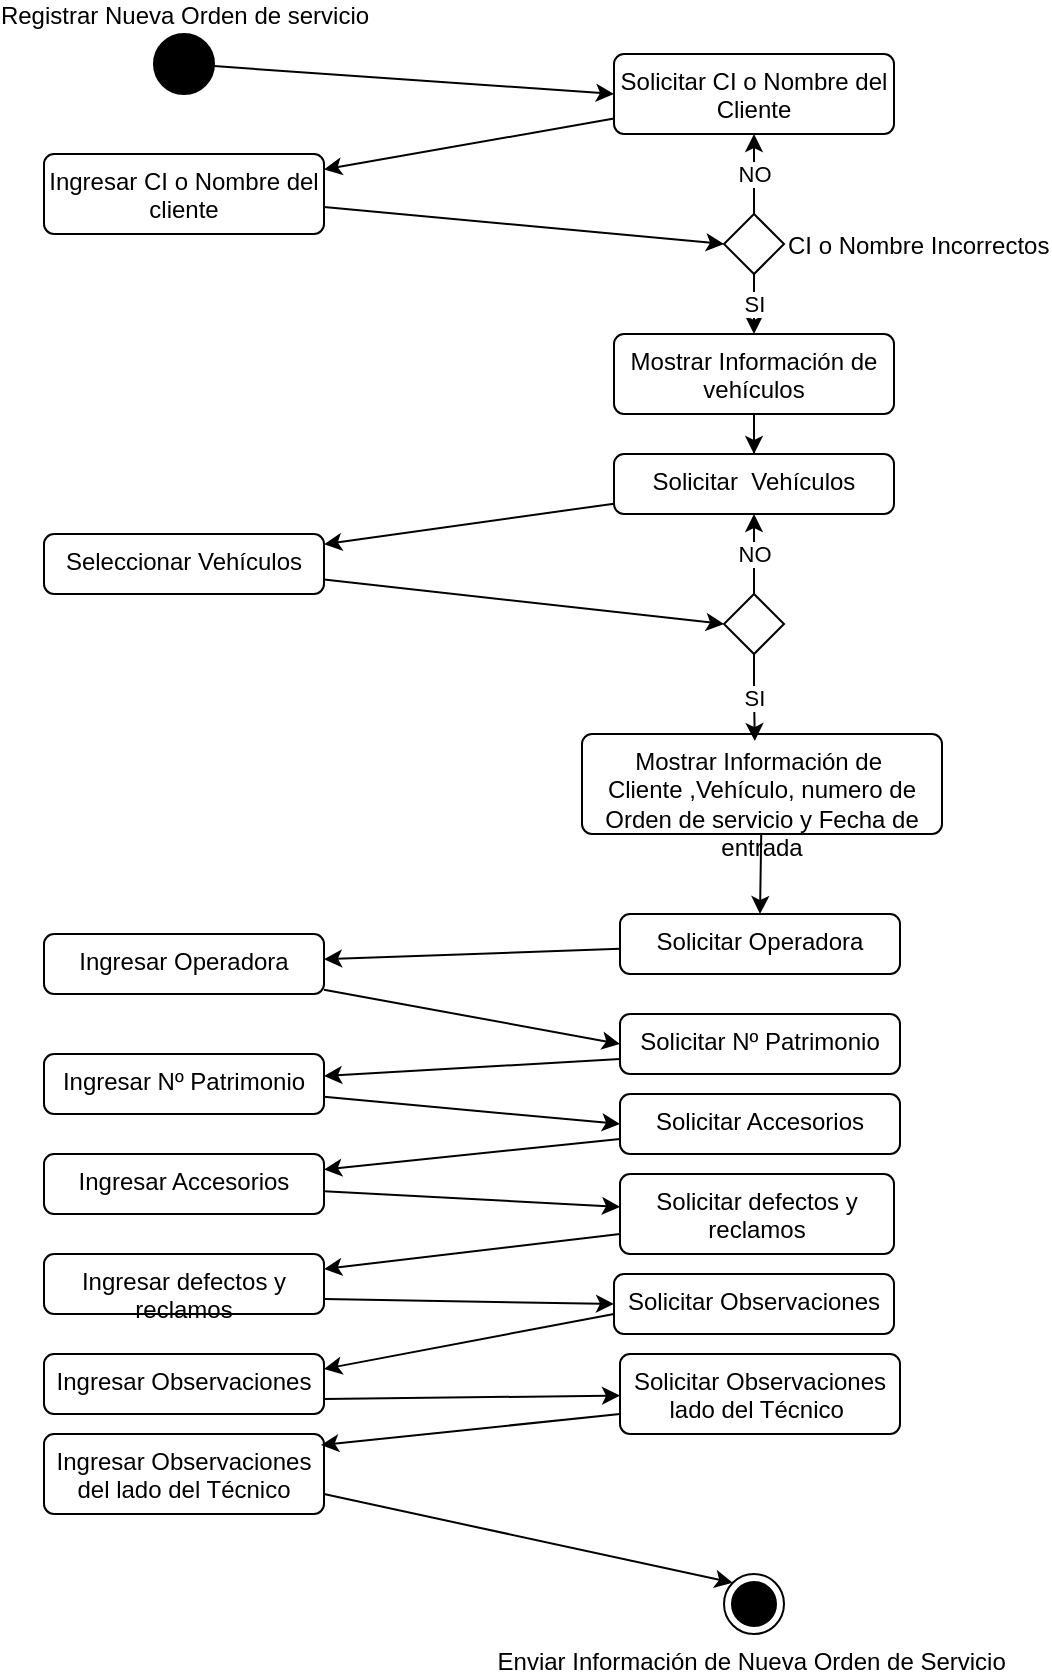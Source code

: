 <mxfile version="28.1.1">
  <diagram name="Página-1" id="O258Eay5o-C_NFkbpCgu">
    <mxGraphModel dx="1665" dy="831" grid="1" gridSize="10" guides="1" tooltips="1" connect="1" arrows="1" fold="1" page="1" pageScale="1" pageWidth="827" pageHeight="1169" math="0" shadow="0">
      <root>
        <mxCell id="0" />
        <mxCell id="1" parent="0" />
        <mxCell id="u1WtRKhbPg-GGj4fc1lE-1" value="Enviar Información de Nueva Orden de Servicio&amp;nbsp;" style="ellipse;html=1;shape=endState;fillColor=strokeColor;labelPosition=center;verticalLabelPosition=bottom;align=center;verticalAlign=top;" vertex="1" parent="1">
          <mxGeometry x="580" y="920" width="30" height="30" as="geometry" />
        </mxCell>
        <mxCell id="u1WtRKhbPg-GGj4fc1lE-2" style="rounded=0;orthogonalLoop=1;jettySize=auto;html=1;" edge="1" parent="1" source="u1WtRKhbPg-GGj4fc1lE-3" target="u1WtRKhbPg-GGj4fc1lE-10">
          <mxGeometry relative="1" as="geometry" />
        </mxCell>
        <mxCell id="u1WtRKhbPg-GGj4fc1lE-3" value="&lt;font style=&quot;vertical-align: inherit;&quot;&gt;&lt;font style=&quot;vertical-align: inherit;&quot;&gt;Solicitar CI o Nombre del Cliente&lt;/font&gt;&lt;/font&gt;" style="html=1;align=center;verticalAlign=top;rounded=1;absoluteArcSize=1;arcSize=10;dashed=0;whiteSpace=wrap;" vertex="1" parent="1">
          <mxGeometry x="525" y="160" width="140" height="40" as="geometry" />
        </mxCell>
        <mxCell id="u1WtRKhbPg-GGj4fc1lE-4" style="rounded=0;orthogonalLoop=1;jettySize=auto;html=1;entryX=0;entryY=0.5;entryDx=0;entryDy=0;" edge="1" parent="1" source="u1WtRKhbPg-GGj4fc1lE-5" target="u1WtRKhbPg-GGj4fc1lE-3">
          <mxGeometry relative="1" as="geometry" />
        </mxCell>
        <mxCell id="u1WtRKhbPg-GGj4fc1lE-5" value="Registrar Nueva Orden de servicio" style="ellipse;fillColor=strokeColor;html=1;labelPosition=center;verticalLabelPosition=top;align=center;verticalAlign=bottom;" vertex="1" parent="1">
          <mxGeometry x="295" y="150" width="30" height="30" as="geometry" />
        </mxCell>
        <mxCell id="u1WtRKhbPg-GGj4fc1lE-6" value="NO" style="edgeStyle=orthogonalEdgeStyle;rounded=0;orthogonalLoop=1;jettySize=auto;html=1;entryX=0.5;entryY=1;entryDx=0;entryDy=0;" edge="1" parent="1" source="u1WtRKhbPg-GGj4fc1lE-8" target="u1WtRKhbPg-GGj4fc1lE-3">
          <mxGeometry relative="1" as="geometry" />
        </mxCell>
        <mxCell id="u1WtRKhbPg-GGj4fc1lE-7" value="SI" style="edgeStyle=orthogonalEdgeStyle;rounded=0;orthogonalLoop=1;jettySize=auto;html=1;entryX=0.5;entryY=0;entryDx=0;entryDy=0;" edge="1" parent="1" source="u1WtRKhbPg-GGj4fc1lE-8" target="u1WtRKhbPg-GGj4fc1lE-12">
          <mxGeometry x="0.4" relative="1" as="geometry">
            <mxPoint x="595" y="310" as="targetPoint" />
            <mxPoint as="offset" />
          </mxGeometry>
        </mxCell>
        <mxCell id="u1WtRKhbPg-GGj4fc1lE-8" value="CI o Nombre Incorrectos" style="rhombus;labelPosition=right;verticalLabelPosition=middle;align=left;verticalAlign=middle;" vertex="1" parent="1">
          <mxGeometry x="580" y="240" width="30" height="30" as="geometry" />
        </mxCell>
        <mxCell id="u1WtRKhbPg-GGj4fc1lE-9" style="rounded=0;orthogonalLoop=1;jettySize=auto;html=1;entryX=0;entryY=0.5;entryDx=0;entryDy=0;" edge="1" parent="1" source="u1WtRKhbPg-GGj4fc1lE-10" target="u1WtRKhbPg-GGj4fc1lE-8">
          <mxGeometry relative="1" as="geometry" />
        </mxCell>
        <mxCell id="u1WtRKhbPg-GGj4fc1lE-10" value="Ingresar CI o Nombre del cliente" style="html=1;align=center;verticalAlign=top;rounded=1;absoluteArcSize=1;arcSize=10;dashed=0;whiteSpace=wrap;" vertex="1" parent="1">
          <mxGeometry x="240" y="210" width="140" height="40" as="geometry" />
        </mxCell>
        <mxCell id="u1WtRKhbPg-GGj4fc1lE-11" style="edgeStyle=orthogonalEdgeStyle;rounded=0;orthogonalLoop=1;jettySize=auto;html=1;" edge="1" parent="1" source="u1WtRKhbPg-GGj4fc1lE-12" target="u1WtRKhbPg-GGj4fc1lE-14">
          <mxGeometry relative="1" as="geometry" />
        </mxCell>
        <mxCell id="u1WtRKhbPg-GGj4fc1lE-12" value="&lt;font style=&quot;vertical-align: inherit;&quot;&gt;&lt;font style=&quot;vertical-align: inherit;&quot;&gt;Mostrar Información de vehículos&lt;/font&gt;&lt;/font&gt;" style="html=1;align=center;verticalAlign=top;rounded=1;absoluteArcSize=1;arcSize=10;dashed=0;whiteSpace=wrap;" vertex="1" parent="1">
          <mxGeometry x="525" y="300" width="140" height="40" as="geometry" />
        </mxCell>
        <mxCell id="u1WtRKhbPg-GGj4fc1lE-13" style="rounded=0;orthogonalLoop=1;jettySize=auto;html=1;" edge="1" parent="1" source="u1WtRKhbPg-GGj4fc1lE-14" target="u1WtRKhbPg-GGj4fc1lE-15">
          <mxGeometry relative="1" as="geometry" />
        </mxCell>
        <mxCell id="u1WtRKhbPg-GGj4fc1lE-14" value="&lt;font style=&quot;vertical-align: inherit;&quot;&gt;&lt;font style=&quot;vertical-align: inherit;&quot;&gt;Solicitar&amp;nbsp; Vehículos&lt;/font&gt;&lt;/font&gt;" style="html=1;align=center;verticalAlign=top;rounded=1;absoluteArcSize=1;arcSize=10;dashed=0;whiteSpace=wrap;" vertex="1" parent="1">
          <mxGeometry x="525" y="360" width="140" height="30" as="geometry" />
        </mxCell>
        <mxCell id="u1WtRKhbPg-GGj4fc1lE-15" value="&lt;font style=&quot;vertical-align: inherit;&quot;&gt;&lt;font style=&quot;vertical-align: inherit;&quot;&gt;Seleccionar Vehículos&lt;/font&gt;&lt;/font&gt;" style="html=1;align=center;verticalAlign=top;rounded=1;absoluteArcSize=1;arcSize=10;dashed=0;whiteSpace=wrap;" vertex="1" parent="1">
          <mxGeometry x="240" y="400" width="140" height="30" as="geometry" />
        </mxCell>
        <mxCell id="u1WtRKhbPg-GGj4fc1lE-16" style="rounded=0;orthogonalLoop=1;jettySize=auto;html=1;entryX=0.5;entryY=0;entryDx=0;entryDy=0;" edge="1" parent="1" source="u1WtRKhbPg-GGj4fc1lE-17" target="u1WtRKhbPg-GGj4fc1lE-19">
          <mxGeometry relative="1" as="geometry" />
        </mxCell>
        <mxCell id="u1WtRKhbPg-GGj4fc1lE-17" value="&lt;font style=&quot;vertical-align: inherit;&quot;&gt;&lt;font style=&quot;vertical-align: inherit;&quot;&gt;Mostrar Información de&amp;nbsp;&lt;/font&gt;&lt;/font&gt;&lt;div&gt;&lt;font style=&quot;vertical-align: inherit;&quot;&gt;&lt;font style=&quot;vertical-align: inherit;&quot;&gt;Cliente ,Vehículo, numero de Orden de servicio y Fecha de entrada&lt;/font&gt;&lt;/font&gt;&lt;/div&gt;" style="html=1;align=center;verticalAlign=top;rounded=1;absoluteArcSize=1;arcSize=10;dashed=0;whiteSpace=wrap;" vertex="1" parent="1">
          <mxGeometry x="509" y="500" width="180" height="50" as="geometry" />
        </mxCell>
        <mxCell id="u1WtRKhbPg-GGj4fc1lE-18" style="rounded=0;orthogonalLoop=1;jettySize=auto;html=1;" edge="1" parent="1" source="u1WtRKhbPg-GGj4fc1lE-19" target="u1WtRKhbPg-GGj4fc1lE-26">
          <mxGeometry relative="1" as="geometry" />
        </mxCell>
        <mxCell id="u1WtRKhbPg-GGj4fc1lE-19" value="Solicitar Operadora" style="html=1;align=center;verticalAlign=top;rounded=1;absoluteArcSize=1;arcSize=10;dashed=0;whiteSpace=wrap;" vertex="1" parent="1">
          <mxGeometry x="528" y="590" width="140" height="30" as="geometry" />
        </mxCell>
        <mxCell id="u1WtRKhbPg-GGj4fc1lE-20" value="Solicitar Nº Patrimonio" style="html=1;align=center;verticalAlign=top;rounded=1;absoluteArcSize=1;arcSize=10;dashed=0;whiteSpace=wrap;" vertex="1" parent="1">
          <mxGeometry x="528" y="640" width="140" height="30" as="geometry" />
        </mxCell>
        <mxCell id="u1WtRKhbPg-GGj4fc1lE-21" value="Solicitar Accesorios" style="html=1;align=center;verticalAlign=top;rounded=1;absoluteArcSize=1;arcSize=10;dashed=0;whiteSpace=wrap;" vertex="1" parent="1">
          <mxGeometry x="528" y="680" width="140" height="30" as="geometry" />
        </mxCell>
        <mxCell id="u1WtRKhbPg-GGj4fc1lE-22" value="Solicitar defectos y reclamos" style="html=1;align=center;verticalAlign=top;rounded=1;absoluteArcSize=1;arcSize=10;dashed=0;whiteSpace=wrap;" vertex="1" parent="1">
          <mxGeometry x="528" y="720" width="137" height="40" as="geometry" />
        </mxCell>
        <mxCell id="u1WtRKhbPg-GGj4fc1lE-23" value="Solicitar Observaciones" style="html=1;align=center;verticalAlign=top;rounded=1;absoluteArcSize=1;arcSize=10;dashed=0;whiteSpace=wrap;" vertex="1" parent="1">
          <mxGeometry x="525" y="770" width="140" height="30" as="geometry" />
        </mxCell>
        <mxCell id="u1WtRKhbPg-GGj4fc1lE-24" value="Solicitar Observaciones lado del Técnico&amp;nbsp;" style="html=1;align=center;verticalAlign=top;rounded=1;absoluteArcSize=1;arcSize=10;dashed=0;whiteSpace=wrap;" vertex="1" parent="1">
          <mxGeometry x="528" y="810" width="140" height="40" as="geometry" />
        </mxCell>
        <mxCell id="u1WtRKhbPg-GGj4fc1lE-25" style="rounded=0;orthogonalLoop=1;jettySize=auto;html=1;entryX=0;entryY=0.5;entryDx=0;entryDy=0;" edge="1" parent="1" source="u1WtRKhbPg-GGj4fc1lE-26" target="u1WtRKhbPg-GGj4fc1lE-20">
          <mxGeometry relative="1" as="geometry" />
        </mxCell>
        <mxCell id="u1WtRKhbPg-GGj4fc1lE-26" value="Ingresar Operadora" style="html=1;align=center;verticalAlign=top;rounded=1;absoluteArcSize=1;arcSize=10;dashed=0;whiteSpace=wrap;" vertex="1" parent="1">
          <mxGeometry x="240" y="600" width="140" height="30" as="geometry" />
        </mxCell>
        <mxCell id="u1WtRKhbPg-GGj4fc1lE-27" style="rounded=0;orthogonalLoop=1;jettySize=auto;html=1;exitX=0;exitY=0.75;exitDx=0;exitDy=0;" edge="1" parent="1" source="u1WtRKhbPg-GGj4fc1lE-20" target="u1WtRKhbPg-GGj4fc1lE-29">
          <mxGeometry relative="1" as="geometry">
            <mxPoint x="523" y="662" as="sourcePoint" />
          </mxGeometry>
        </mxCell>
        <mxCell id="u1WtRKhbPg-GGj4fc1lE-28" style="rounded=0;orthogonalLoop=1;jettySize=auto;html=1;entryX=0;entryY=0.5;entryDx=0;entryDy=0;" edge="1" parent="1" source="u1WtRKhbPg-GGj4fc1lE-29" target="u1WtRKhbPg-GGj4fc1lE-21">
          <mxGeometry relative="1" as="geometry">
            <mxPoint x="523" y="710" as="targetPoint" />
          </mxGeometry>
        </mxCell>
        <mxCell id="u1WtRKhbPg-GGj4fc1lE-29" value="Ingresar Nº Patrimonio" style="html=1;align=center;verticalAlign=top;rounded=1;absoluteArcSize=1;arcSize=10;dashed=0;whiteSpace=wrap;" vertex="1" parent="1">
          <mxGeometry x="240" y="660" width="140" height="30" as="geometry" />
        </mxCell>
        <mxCell id="u1WtRKhbPg-GGj4fc1lE-30" style="rounded=0;orthogonalLoop=1;jettySize=auto;html=1;entryX=1;entryY=0.25;entryDx=0;entryDy=0;" edge="1" parent="1" target="u1WtRKhbPg-GGj4fc1lE-32">
          <mxGeometry relative="1" as="geometry">
            <mxPoint x="525" y="790" as="sourcePoint" />
            <Array as="points">
              <mxPoint x="525" y="790" />
            </Array>
          </mxGeometry>
        </mxCell>
        <mxCell id="u1WtRKhbPg-GGj4fc1lE-31" style="rounded=0;orthogonalLoop=1;jettySize=auto;html=1;exitX=1;exitY=0.75;exitDx=0;exitDy=0;" edge="1" parent="1" source="u1WtRKhbPg-GGj4fc1lE-32" target="u1WtRKhbPg-GGj4fc1lE-24">
          <mxGeometry relative="1" as="geometry">
            <mxPoint x="473" y="995" as="targetPoint" />
          </mxGeometry>
        </mxCell>
        <mxCell id="u1WtRKhbPg-GGj4fc1lE-32" value="Ingresar Observaciones" style="html=1;align=center;verticalAlign=top;rounded=1;absoluteArcSize=1;arcSize=10;dashed=0;whiteSpace=wrap;" vertex="1" parent="1">
          <mxGeometry x="240" y="810" width="140" height="30" as="geometry" />
        </mxCell>
        <mxCell id="u1WtRKhbPg-GGj4fc1lE-33" style="rounded=0;orthogonalLoop=1;jettySize=auto;html=1;exitX=0;exitY=0.75;exitDx=0;exitDy=0;entryX=1;entryY=0.25;entryDx=0;entryDy=0;" edge="1" parent="1" source="u1WtRKhbPg-GGj4fc1lE-22" target="u1WtRKhbPg-GGj4fc1lE-35">
          <mxGeometry relative="1" as="geometry">
            <mxPoint x="528" y="908" as="sourcePoint" />
            <mxPoint x="392.256" y="790" as="targetPoint" />
          </mxGeometry>
        </mxCell>
        <mxCell id="u1WtRKhbPg-GGj4fc1lE-34" style="rounded=0;orthogonalLoop=1;jettySize=auto;html=1;entryX=0;entryY=0.5;entryDx=0;entryDy=0;exitX=1;exitY=0.75;exitDx=0;exitDy=0;" edge="1" parent="1" source="u1WtRKhbPg-GGj4fc1lE-35" target="u1WtRKhbPg-GGj4fc1lE-23">
          <mxGeometry relative="1" as="geometry">
            <mxPoint x="463" y="945" as="targetPoint" />
          </mxGeometry>
        </mxCell>
        <mxCell id="u1WtRKhbPg-GGj4fc1lE-35" value="Ingresar defectos y reclamos" style="html=1;align=center;verticalAlign=top;rounded=1;absoluteArcSize=1;arcSize=10;dashed=0;whiteSpace=wrap;" vertex="1" parent="1">
          <mxGeometry x="240" y="760" width="140" height="30" as="geometry" />
        </mxCell>
        <mxCell id="u1WtRKhbPg-GGj4fc1lE-36" style="rounded=0;orthogonalLoop=1;jettySize=auto;html=1;exitX=0;exitY=0.75;exitDx=0;exitDy=0;" edge="1" parent="1" source="u1WtRKhbPg-GGj4fc1lE-21" target="u1WtRKhbPg-GGj4fc1lE-38">
          <mxGeometry relative="1" as="geometry">
            <mxPoint x="513" y="738" as="sourcePoint" />
          </mxGeometry>
        </mxCell>
        <mxCell id="u1WtRKhbPg-GGj4fc1lE-37" style="rounded=0;orthogonalLoop=1;jettySize=auto;html=1;" edge="1" parent="1" source="u1WtRKhbPg-GGj4fc1lE-38" target="u1WtRKhbPg-GGj4fc1lE-22">
          <mxGeometry relative="1" as="geometry">
            <mxPoint x="513" y="770" as="targetPoint" />
          </mxGeometry>
        </mxCell>
        <mxCell id="u1WtRKhbPg-GGj4fc1lE-38" value="Ingresar Accesorios" style="html=1;align=center;verticalAlign=top;rounded=1;absoluteArcSize=1;arcSize=10;dashed=0;whiteSpace=wrap;" vertex="1" parent="1">
          <mxGeometry x="240" y="710" width="140" height="30" as="geometry" />
        </mxCell>
        <mxCell id="u1WtRKhbPg-GGj4fc1lE-39" style="rounded=0;orthogonalLoop=1;jettySize=auto;html=1;exitX=1;exitY=0.75;exitDx=0;exitDy=0;entryX=0;entryY=0;entryDx=0;entryDy=0;" edge="1" parent="1" source="u1WtRKhbPg-GGj4fc1lE-40" target="u1WtRKhbPg-GGj4fc1lE-1">
          <mxGeometry relative="1" as="geometry">
            <mxPoint x="513" y="901" as="targetPoint" />
          </mxGeometry>
        </mxCell>
        <mxCell id="u1WtRKhbPg-GGj4fc1lE-40" value="Ingresar Observaciones del lado del Técnico" style="html=1;align=center;verticalAlign=top;rounded=1;absoluteArcSize=1;arcSize=10;dashed=0;whiteSpace=wrap;" vertex="1" parent="1">
          <mxGeometry x="240" y="850" width="140" height="40" as="geometry" />
        </mxCell>
        <mxCell id="u1WtRKhbPg-GGj4fc1lE-41" style="rounded=0;orthogonalLoop=1;jettySize=auto;html=1;exitX=0;exitY=0.75;exitDx=0;exitDy=0;entryX=0.989;entryY=0.138;entryDx=0;entryDy=0;entryPerimeter=0;" edge="1" parent="1" source="u1WtRKhbPg-GGj4fc1lE-24" target="u1WtRKhbPg-GGj4fc1lE-40">
          <mxGeometry relative="1" as="geometry">
            <mxPoint x="543" y="870" as="sourcePoint" />
            <mxPoint x="395" y="888" as="targetPoint" />
          </mxGeometry>
        </mxCell>
        <mxCell id="u1WtRKhbPg-GGj4fc1lE-42" value="NO" style="rounded=0;orthogonalLoop=1;jettySize=auto;html=1;entryX=0.5;entryY=1;entryDx=0;entryDy=0;" edge="1" parent="1" source="u1WtRKhbPg-GGj4fc1lE-43" target="u1WtRKhbPg-GGj4fc1lE-14">
          <mxGeometry relative="1" as="geometry" />
        </mxCell>
        <mxCell id="u1WtRKhbPg-GGj4fc1lE-43" value="" style="rhombus;labelPosition=right;verticalLabelPosition=middle;align=left;verticalAlign=middle;" vertex="1" parent="1">
          <mxGeometry x="580" y="430" width="30" height="30" as="geometry" />
        </mxCell>
        <mxCell id="u1WtRKhbPg-GGj4fc1lE-44" style="rounded=0;orthogonalLoop=1;jettySize=auto;html=1;entryX=0;entryY=0.5;entryDx=0;entryDy=0;" edge="1" parent="1" source="u1WtRKhbPg-GGj4fc1lE-15" target="u1WtRKhbPg-GGj4fc1lE-43">
          <mxGeometry relative="1" as="geometry" />
        </mxCell>
        <mxCell id="u1WtRKhbPg-GGj4fc1lE-45" value="SI" style="edgeStyle=orthogonalEdgeStyle;rounded=0;orthogonalLoop=1;jettySize=auto;html=1;entryX=0.48;entryY=0.071;entryDx=0;entryDy=0;entryPerimeter=0;" edge="1" parent="1" source="u1WtRKhbPg-GGj4fc1lE-43" target="u1WtRKhbPg-GGj4fc1lE-17">
          <mxGeometry relative="1" as="geometry" />
        </mxCell>
      </root>
    </mxGraphModel>
  </diagram>
</mxfile>
